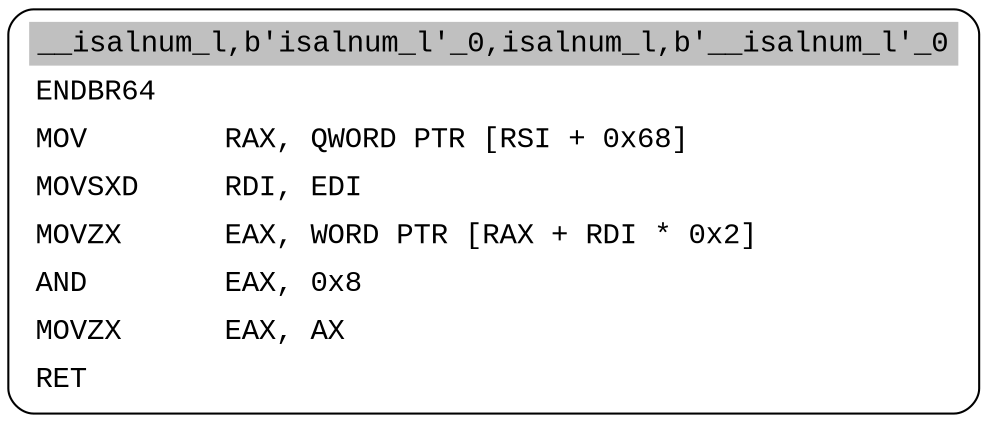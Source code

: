 digraph asm_graph {
348 [
shape="Mrecord" fontname="Courier New"label =<<table border="0" cellborder="0" cellpadding="3"><tr><td align="center" colspan="2" bgcolor="grey">__isalnum_l,b'isalnum_l'_0,isalnum_l,b'__isalnum_l'_0</td></tr><tr><td align="left">ENDBR64    </td></tr><tr><td align="left">MOV        RAX, QWORD PTR [RSI + 0x68]</td></tr><tr><td align="left">MOVSXD     RDI, EDI</td></tr><tr><td align="left">MOVZX      EAX, WORD PTR [RAX + RDI * 0x2]</td></tr><tr><td align="left">AND        EAX, 0x8</td></tr><tr><td align="left">MOVZX      EAX, AX</td></tr><tr><td align="left">RET        </td></tr></table>> ];
}